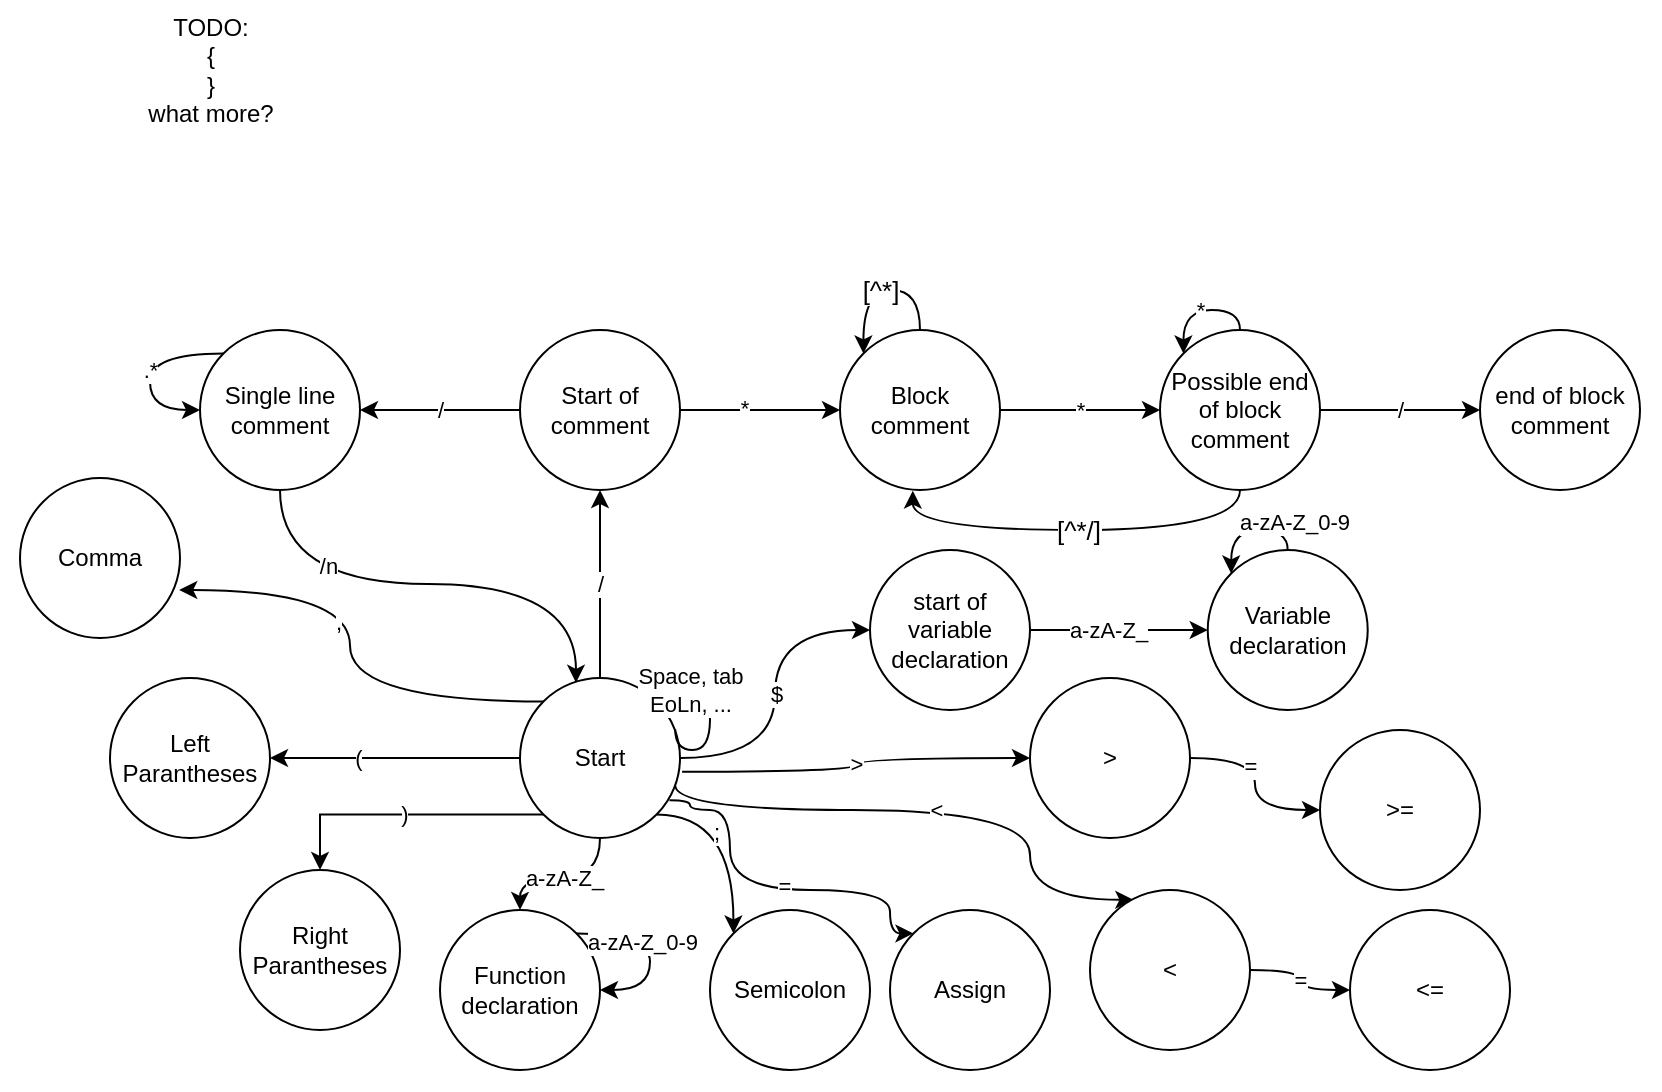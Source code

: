 <mxfile version="20.2.7" type="device"><diagram id="K8s7-1--uxv-fnHp7gmI" name="Page-1"><mxGraphModel dx="1152" dy="633" grid="1" gridSize="10" guides="1" tooltips="1" connect="1" arrows="1" fold="1" page="1" pageScale="1" pageWidth="1169" pageHeight="827" math="0" shadow="0"><root><mxCell id="0"/><mxCell id="1" parent="0"/><mxCell id="2_jEiY1cNc98h6lgS8m1-4" value="/" style="edgeStyle=orthogonalEdgeStyle;rounded=0;orthogonalLoop=1;jettySize=auto;html=1;" edge="1" parent="1" source="2_jEiY1cNc98h6lgS8m1-2" target="2_jEiY1cNc98h6lgS8m1-3"><mxGeometry relative="1" as="geometry"/></mxCell><mxCell id="2_jEiY1cNc98h6lgS8m1-27" value="" style="edgeStyle=orthogonalEdgeStyle;orthogonalLoop=1;jettySize=auto;html=1;rounded=0;" edge="1" parent="1" source="2_jEiY1cNc98h6lgS8m1-2" target="2_jEiY1cNc98h6lgS8m1-26"><mxGeometry relative="1" as="geometry"><Array as="points"><mxPoint x="470" y="414"/></Array></mxGeometry></mxCell><mxCell id="2_jEiY1cNc98h6lgS8m1-33" value="(" style="edgeLabel;html=1;align=center;verticalAlign=middle;resizable=0;points=[];" vertex="1" connectable="0" parent="2_jEiY1cNc98h6lgS8m1-27"><mxGeometry x="0.299" relative="1" as="geometry"><mxPoint as="offset"/></mxGeometry></mxCell><mxCell id="2_jEiY1cNc98h6lgS8m1-32" value=")" style="edgeStyle=orthogonalEdgeStyle;rounded=0;orthogonalLoop=1;jettySize=auto;html=1;exitX=0;exitY=1;exitDx=0;exitDy=0;" edge="1" parent="1" source="2_jEiY1cNc98h6lgS8m1-2" target="2_jEiY1cNc98h6lgS8m1-31"><mxGeometry relative="1" as="geometry"/></mxCell><mxCell id="2_jEiY1cNc98h6lgS8m1-42" value="&lt;span style=&quot;color: rgb(0, 0, 0); font-family: Helvetica; font-size: 11px; font-style: normal; font-variant-ligatures: normal; font-variant-caps: normal; font-weight: 400; letter-spacing: normal; orphans: 2; text-align: center; text-indent: 0px; text-transform: none; widows: 2; word-spacing: 0px; -webkit-text-stroke-width: 0px; background-color: rgb(255, 255, 255); text-decoration-thickness: initial; text-decoration-style: initial; text-decoration-color: initial; float: none; display: inline !important;&quot;&gt;a-zA-Z_&lt;/span&gt;" style="edgeStyle=orthogonalEdgeStyle;orthogonalLoop=1;jettySize=auto;html=1;curved=1;" edge="1" parent="1" source="2_jEiY1cNc98h6lgS8m1-2" target="2_jEiY1cNc98h6lgS8m1-41"><mxGeometry relative="1" as="geometry"/></mxCell><mxCell id="2_jEiY1cNc98h6lgS8m1-45" value="$" style="edgeStyle=orthogonalEdgeStyle;curved=1;orthogonalLoop=1;jettySize=auto;html=1;" edge="1" parent="1" source="2_jEiY1cNc98h6lgS8m1-2" target="2_jEiY1cNc98h6lgS8m1-44"><mxGeometry relative="1" as="geometry"/></mxCell><mxCell id="2_jEiY1cNc98h6lgS8m1-61" style="edgeStyle=orthogonalEdgeStyle;curved=1;orthogonalLoop=1;jettySize=auto;html=1;exitX=1;exitY=1;exitDx=0;exitDy=0;entryX=0;entryY=0;entryDx=0;entryDy=0;" edge="1" parent="1" source="2_jEiY1cNc98h6lgS8m1-2" target="2_jEiY1cNc98h6lgS8m1-59"><mxGeometry relative="1" as="geometry"><mxPoint x="800" y="520" as="targetPoint"/></mxGeometry></mxCell><mxCell id="2_jEiY1cNc98h6lgS8m1-62" value=";" style="edgeLabel;html=1;align=center;verticalAlign=middle;resizable=0;points=[];" vertex="1" connectable="0" parent="2_jEiY1cNc98h6lgS8m1-61"><mxGeometry x="-0.393" y="-8" relative="1" as="geometry"><mxPoint as="offset"/></mxGeometry></mxCell><mxCell id="2_jEiY1cNc98h6lgS8m1-65" style="edgeStyle=orthogonalEdgeStyle;curved=1;orthogonalLoop=1;jettySize=auto;html=1;exitX=0;exitY=0;exitDx=0;exitDy=0;entryX=0.995;entryY=0.7;entryDx=0;entryDy=0;entryPerimeter=0;" edge="1" parent="1" source="2_jEiY1cNc98h6lgS8m1-2" target="2_jEiY1cNc98h6lgS8m1-63"><mxGeometry relative="1" as="geometry"><mxPoint x="470" y="360" as="targetPoint"/></mxGeometry></mxCell><mxCell id="2_jEiY1cNc98h6lgS8m1-66" value="," style="edgeLabel;html=1;align=center;verticalAlign=middle;resizable=0;points=[];" vertex="1" connectable="0" parent="2_jEiY1cNc98h6lgS8m1-65"><mxGeometry x="0.152" y="6" relative="1" as="geometry"><mxPoint as="offset"/></mxGeometry></mxCell><mxCell id="2_jEiY1cNc98h6lgS8m1-68" style="edgeStyle=orthogonalEdgeStyle;curved=1;orthogonalLoop=1;jettySize=auto;html=1;entryX=0;entryY=0;entryDx=0;entryDy=0;exitX=0.934;exitY=0.764;exitDx=0;exitDy=0;exitPerimeter=0;" edge="1" parent="1" source="2_jEiY1cNc98h6lgS8m1-2" target="2_jEiY1cNc98h6lgS8m1-67"><mxGeometry relative="1" as="geometry"><mxPoint x="630" y="430" as="sourcePoint"/><Array as="points"><mxPoint x="630" y="435"/><mxPoint x="630" y="440"/><mxPoint x="650" y="440"/><mxPoint x="650" y="480"/><mxPoint x="730" y="480"/><mxPoint x="730" y="502"/></Array></mxGeometry></mxCell><mxCell id="2_jEiY1cNc98h6lgS8m1-69" value="=" style="edgeLabel;html=1;align=center;verticalAlign=middle;resizable=0;points=[];" vertex="1" connectable="0" parent="2_jEiY1cNc98h6lgS8m1-68"><mxGeometry x="0.076" y="2" relative="1" as="geometry"><mxPoint as="offset"/></mxGeometry></mxCell><mxCell id="2_jEiY1cNc98h6lgS8m1-78" value="&amp;gt;" style="edgeStyle=orthogonalEdgeStyle;curved=1;orthogonalLoop=1;jettySize=auto;html=1;exitX=1.013;exitY=0.586;exitDx=0;exitDy=0;entryX=0;entryY=0.5;entryDx=0;entryDy=0;exitPerimeter=0;" edge="1" parent="1" source="2_jEiY1cNc98h6lgS8m1-2" target="2_jEiY1cNc98h6lgS8m1-71"><mxGeometry relative="1" as="geometry"/></mxCell><mxCell id="2_jEiY1cNc98h6lgS8m1-81" value="&amp;lt;" style="edgeStyle=orthogonalEdgeStyle;curved=1;orthogonalLoop=1;jettySize=auto;html=1;exitX=0.97;exitY=0.671;exitDx=0;exitDy=0;entryX=0.271;entryY=0.061;entryDx=0;entryDy=0;entryPerimeter=0;exitPerimeter=0;" edge="1" parent="1" source="2_jEiY1cNc98h6lgS8m1-2" target="2_jEiY1cNc98h6lgS8m1-72"><mxGeometry relative="1" as="geometry"><Array as="points"><mxPoint x="623" y="440"/><mxPoint x="800" y="440"/><mxPoint x="800" y="485"/></Array></mxGeometry></mxCell><mxCell id="2_jEiY1cNc98h6lgS8m1-2" value="Start" style="ellipse;whiteSpace=wrap;html=1;aspect=fixed;" vertex="1" parent="1"><mxGeometry x="545" y="374" width="80" height="80" as="geometry"/></mxCell><mxCell id="2_jEiY1cNc98h6lgS8m1-9" value="/" style="edgeStyle=orthogonalEdgeStyle;curved=1;orthogonalLoop=1;jettySize=auto;html=1;" edge="1" parent="1" source="2_jEiY1cNc98h6lgS8m1-3" target="2_jEiY1cNc98h6lgS8m1-8"><mxGeometry relative="1" as="geometry"/></mxCell><mxCell id="2_jEiY1cNc98h6lgS8m1-13" value="" style="edgeStyle=orthogonalEdgeStyle;curved=1;orthogonalLoop=1;jettySize=auto;html=1;" edge="1" parent="1" source="2_jEiY1cNc98h6lgS8m1-3" target="2_jEiY1cNc98h6lgS8m1-12"><mxGeometry relative="1" as="geometry"/></mxCell><mxCell id="2_jEiY1cNc98h6lgS8m1-14" value="*" style="edgeLabel;html=1;align=center;verticalAlign=middle;resizable=0;points=[];" vertex="1" connectable="0" parent="2_jEiY1cNc98h6lgS8m1-13"><mxGeometry x="-0.204" y="1" relative="1" as="geometry"><mxPoint as="offset"/></mxGeometry></mxCell><mxCell id="2_jEiY1cNc98h6lgS8m1-3" value="Start of comment" style="ellipse;whiteSpace=wrap;html=1;aspect=fixed;" vertex="1" parent="1"><mxGeometry x="545" y="200" width="80" height="80" as="geometry"/></mxCell><mxCell id="2_jEiY1cNc98h6lgS8m1-6" value="Space, tab&lt;br&gt;EoLn, ..." style="edgeStyle=orthogonalEdgeStyle;curved=1;orthogonalLoop=1;jettySize=auto;html=1;exitX=0.97;exitY=0.32;exitDx=0;exitDy=0;exitPerimeter=0;entryX=0.79;entryY=0.065;entryDx=0;entryDy=0;entryPerimeter=0;" edge="1" parent="1" source="2_jEiY1cNc98h6lgS8m1-2" target="2_jEiY1cNc98h6lgS8m1-2"><mxGeometry x="0.518" y="1" relative="1" as="geometry"><mxPoint x="650" y="390" as="targetPoint"/><Array as="points"><mxPoint x="623" y="410"/><mxPoint x="640" y="410"/><mxPoint x="640" y="379"/></Array><mxPoint as="offset"/></mxGeometry></mxCell><mxCell id="2_jEiY1cNc98h6lgS8m1-22" style="edgeStyle=orthogonalEdgeStyle;orthogonalLoop=1;jettySize=auto;html=1;exitX=0.5;exitY=1;exitDx=0;exitDy=0;entryX=0.35;entryY=0.03;entryDx=0;entryDy=0;entryPerimeter=0;curved=1;" edge="1" parent="1" source="2_jEiY1cNc98h6lgS8m1-8" target="2_jEiY1cNc98h6lgS8m1-2"><mxGeometry relative="1" as="geometry"/></mxCell><mxCell id="2_jEiY1cNc98h6lgS8m1-23" value="/n" style="edgeLabel;html=1;align=center;verticalAlign=middle;resizable=0;points=[];" vertex="1" connectable="0" parent="2_jEiY1cNc98h6lgS8m1-22"><mxGeometry x="-0.42" y="9" relative="1" as="geometry"><mxPoint as="offset"/></mxGeometry></mxCell><mxCell id="2_jEiY1cNc98h6lgS8m1-8" value="Single line comment" style="ellipse;whiteSpace=wrap;html=1;aspect=fixed;fillStyle=solid;" vertex="1" parent="1"><mxGeometry x="385" y="200" width="80" height="80" as="geometry"/></mxCell><mxCell id="2_jEiY1cNc98h6lgS8m1-10" value=".*" style="edgeStyle=orthogonalEdgeStyle;curved=1;orthogonalLoop=1;jettySize=auto;html=1;exitX=0;exitY=0;exitDx=0;exitDy=0;entryX=0;entryY=0.5;entryDx=0;entryDy=0;" edge="1" parent="1" source="2_jEiY1cNc98h6lgS8m1-8" target="2_jEiY1cNc98h6lgS8m1-8"><mxGeometry relative="1" as="geometry"><Array as="points"><mxPoint x="360" y="212"/><mxPoint x="360" y="240"/></Array></mxGeometry></mxCell><mxCell id="2_jEiY1cNc98h6lgS8m1-17" value="*" style="edgeStyle=orthogonalEdgeStyle;curved=1;orthogonalLoop=1;jettySize=auto;html=1;" edge="1" parent="1" source="2_jEiY1cNc98h6lgS8m1-12" target="2_jEiY1cNc98h6lgS8m1-16"><mxGeometry relative="1" as="geometry"/></mxCell><mxCell id="2_jEiY1cNc98h6lgS8m1-12" value="Block comment" style="ellipse;whiteSpace=wrap;html=1;aspect=fixed;" vertex="1" parent="1"><mxGeometry x="705" y="200" width="80" height="80" as="geometry"/></mxCell><mxCell id="2_jEiY1cNc98h6lgS8m1-15" value="&lt;pre style=&quot;margin: 0px; padding: var(--su12); border: 0px; font-style: normal; font-variant-ligatures: normal; font-variant-caps: normal; font-variant-numeric: inherit; font-variant-east-asian: inherit; font-weight: 400; font-stretch: inherit; line-height: var(--lh-md); font-family: var(--ff-mono); font-size: var(--fs-body1); vertical-align: baseline; box-sizing: inherit; width: auto; max-height: 600px; overflow: auto; background-color: var(--highlight-bg); border-radius: var(--br-md); color: var(--highlight-color); overflow-wrap: normal; letter-spacing: normal; orphans: 2; text-align: left; text-indent: 0px; text-transform: none; widows: 2; word-spacing: 0px; -webkit-text-stroke-width: 0px; text-decoration-thickness: initial; text-decoration-style: initial; text-decoration-color: initial;&quot; class=&quot;default s-code-block&quot;&gt;&lt;code style=&quot;margin: 0px; padding: 0px; border: 0px; font-style: inherit; font-variant: inherit; font-weight: inherit; font-stretch: inherit; line-height: inherit; font-family: inherit; font-size: var(--fs-body1); vertical-align: baseline; box-sizing: inherit; background-color: transparent;&quot; class=&quot;hljs language-css&quot;&gt;&lt;span style=&quot;margin: 0px; padding: 0px; border: 0px; font-style: inherit; font-variant: inherit; font-weight: inherit; font-stretch: inherit; line-height: inherit; font-family: inherit; font-size: 13px; vertical-align: baseline; box-sizing: inherit; color: var(--highlight-variable);&quot; class=&quot;hljs-selector-attr&quot;&gt;[^*]&lt;/span&gt;&lt;/code&gt;&lt;/pre&gt;" style="edgeStyle=orthogonalEdgeStyle;curved=1;orthogonalLoop=1;jettySize=auto;html=1;exitX=0.5;exitY=0;exitDx=0;exitDy=0;entryX=0;entryY=0;entryDx=0;entryDy=0;" edge="1" parent="1" source="2_jEiY1cNc98h6lgS8m1-12" target="2_jEiY1cNc98h6lgS8m1-12"><mxGeometry relative="1" as="geometry"><Array as="points"><mxPoint x="745" y="180"/><mxPoint x="717" y="180"/></Array></mxGeometry></mxCell><mxCell id="2_jEiY1cNc98h6lgS8m1-18" value="&lt;pre style=&quot;color: var(--highlight-color); font-size: var(--fs-body1); font-style: normal; font-variant-ligatures: normal; font-variant-caps: normal; font-weight: 400; letter-spacing: normal; orphans: 2; text-indent: 0px; text-transform: none; widows: 2; word-spacing: 0px; -webkit-text-stroke-width: 0px; text-decoration-thickness: initial; text-decoration-style: initial; text-decoration-color: initial; margin: 0px; padding: var(--su12); border: 0px; font-variant-numeric: inherit; font-variant-east-asian: inherit; font-stretch: inherit; line-height: var(--lh-md); font-family: var(--ff-mono); vertical-align: baseline; box-sizing: inherit; width: auto; max-height: 600px; overflow: auto; background-color: var(--highlight-bg); border-radius: var(--br-md); overflow-wrap: normal; text-align: left;&quot; class=&quot;default s-code-block&quot;&gt;&lt;code style=&quot;margin: 0px; padding: 0px; border: 0px; font-style: inherit; font-variant: inherit; font-weight: inherit; font-stretch: inherit; line-height: inherit; font-family: inherit; font-size: var(--fs-body1); vertical-align: baseline; box-sizing: inherit; background-color: transparent;&quot; class=&quot;hljs language-css&quot;&gt;&lt;span style=&quot;margin: 0px; padding: 0px; border: 0px; font-style: inherit; font-variant: inherit; font-weight: inherit; font-stretch: inherit; line-height: inherit; font-family: inherit; font-size: 13px; vertical-align: baseline; box-sizing: inherit; color: var(--highlight-variable);&quot; class=&quot;hljs-selector-attr&quot;&gt;[^*/]&lt;/span&gt;&lt;/code&gt;&lt;/pre&gt;" style="edgeStyle=orthogonalEdgeStyle;curved=1;orthogonalLoop=1;jettySize=auto;html=1;exitX=0.5;exitY=1;exitDx=0;exitDy=0;entryX=0.455;entryY=1.004;entryDx=0;entryDy=0;entryPerimeter=0;" edge="1" parent="1" source="2_jEiY1cNc98h6lgS8m1-16" target="2_jEiY1cNc98h6lgS8m1-12"><mxGeometry relative="1" as="geometry"/></mxCell><mxCell id="2_jEiY1cNc98h6lgS8m1-20" value="/" style="edgeStyle=orthogonalEdgeStyle;curved=1;orthogonalLoop=1;jettySize=auto;html=1;" edge="1" parent="1" source="2_jEiY1cNc98h6lgS8m1-16" target="2_jEiY1cNc98h6lgS8m1-19"><mxGeometry relative="1" as="geometry"/></mxCell><mxCell id="2_jEiY1cNc98h6lgS8m1-16" value="Possible end of block comment" style="ellipse;whiteSpace=wrap;html=1;aspect=fixed;" vertex="1" parent="1"><mxGeometry x="865" y="200" width="80" height="80" as="geometry"/></mxCell><mxCell id="2_jEiY1cNc98h6lgS8m1-19" value="end of block comment" style="ellipse;whiteSpace=wrap;html=1;aspect=fixed;" vertex="1" parent="1"><mxGeometry x="1025" y="200" width="80" height="80" as="geometry"/></mxCell><mxCell id="2_jEiY1cNc98h6lgS8m1-21" value="*" style="edgeStyle=orthogonalEdgeStyle;curved=1;orthogonalLoop=1;jettySize=auto;html=1;exitX=0.5;exitY=0;exitDx=0;exitDy=0;entryX=0;entryY=0;entryDx=0;entryDy=0;" edge="1" parent="1" source="2_jEiY1cNc98h6lgS8m1-16" target="2_jEiY1cNc98h6lgS8m1-16"><mxGeometry relative="1" as="geometry"><Array as="points"><mxPoint x="905" y="190"/><mxPoint x="877" y="190"/></Array></mxGeometry></mxCell><mxCell id="2_jEiY1cNc98h6lgS8m1-24" value="" style="shape=image;html=1;verticalAlign=top;verticalLabelPosition=bottom;labelBackgroundColor=#ffffff;imageAspect=0;aspect=fixed;image=https://cdn4.iconfinder.com/data/icons/ionicons/512/icon-ios7-circle-outline-128.png;fillStyle=solid;" vertex="1" parent="1"><mxGeometry x="375" y="190" width="100" height="100" as="geometry"/></mxCell><mxCell id="2_jEiY1cNc98h6lgS8m1-25" value="" style="shape=image;html=1;verticalAlign=top;verticalLabelPosition=bottom;labelBackgroundColor=#ffffff;imageAspect=0;aspect=fixed;image=https://cdn4.iconfinder.com/data/icons/ionicons/512/icon-ios7-circle-outline-128.png;fillStyle=solid;" vertex="1" parent="1"><mxGeometry x="1015" y="190" width="100" height="100" as="geometry"/></mxCell><mxCell id="2_jEiY1cNc98h6lgS8m1-26" value="Left&lt;br&gt;Parantheses" style="ellipse;whiteSpace=wrap;html=1;aspect=fixed;" vertex="1" parent="1"><mxGeometry x="340" y="374" width="80" height="80" as="geometry"/></mxCell><mxCell id="2_jEiY1cNc98h6lgS8m1-28" value="" style="shape=image;html=1;verticalAlign=top;verticalLabelPosition=bottom;labelBackgroundColor=#ffffff;imageAspect=0;aspect=fixed;image=https://cdn4.iconfinder.com/data/icons/ionicons/512/icon-ios7-circle-outline-128.png;fillStyle=solid;" vertex="1" parent="1"><mxGeometry x="330" y="364" width="100" height="100" as="geometry"/></mxCell><mxCell id="2_jEiY1cNc98h6lgS8m1-31" value="Right&lt;br&gt;Parantheses" style="ellipse;whiteSpace=wrap;html=1;aspect=fixed;" vertex="1" parent="1"><mxGeometry x="405" y="470" width="80" height="80" as="geometry"/></mxCell><mxCell id="2_jEiY1cNc98h6lgS8m1-35" value="" style="shape=image;html=1;verticalAlign=top;verticalLabelPosition=bottom;labelBackgroundColor=#ffffff;imageAspect=0;aspect=fixed;image=https://cdn4.iconfinder.com/data/icons/ionicons/512/icon-ios7-circle-outline-128.png;fillStyle=solid;" vertex="1" parent="1"><mxGeometry x="395" y="460" width="100" height="100" as="geometry"/></mxCell><mxCell id="2_jEiY1cNc98h6lgS8m1-41" value="Function declaration" style="ellipse;whiteSpace=wrap;html=1;aspect=fixed;" vertex="1" parent="1"><mxGeometry x="505" y="490" width="80" height="80" as="geometry"/></mxCell><mxCell id="2_jEiY1cNc98h6lgS8m1-49" value="&lt;span style=&quot;color: rgb(0, 0, 0); font-family: Helvetica; font-size: 11px; font-style: normal; font-variant-ligatures: normal; font-variant-caps: normal; font-weight: 400; letter-spacing: normal; orphans: 2; text-align: center; text-indent: 0px; text-transform: none; widows: 2; word-spacing: 0px; -webkit-text-stroke-width: 0px; background-color: rgb(255, 255, 255); text-decoration-thickness: initial; text-decoration-style: initial; text-decoration-color: initial; float: none; display: inline !important;&quot;&gt;a-zA-Z_&lt;/span&gt;" style="edgeStyle=orthogonalEdgeStyle;curved=1;orthogonalLoop=1;jettySize=auto;html=1;" edge="1" parent="1" source="2_jEiY1cNc98h6lgS8m1-44" target="2_jEiY1cNc98h6lgS8m1-48"><mxGeometry x="-0.125" relative="1" as="geometry"><mxPoint as="offset"/></mxGeometry></mxCell><mxCell id="2_jEiY1cNc98h6lgS8m1-54" value="&lt;span style=&quot;color: rgba(0, 0, 0, 0); font-family: monospace; font-size: 0px; text-align: start; background-color: rgb(248, 249, 250);&quot;&gt;%3CmxGraphModel%3E%3Croot%3E%3CmxCell%20id%3D%220%22%2F%3E%3CmxCell%20id%3D%221%22%20parent%3D%220%22%2F%3E%3CmxCell%20id%3D%222%22%20value%3D%22a-zA-Z_0-9%22%20style%3D%22edgeLabel%3Bhtml%3D1%3Balign%3Dcenter%3BverticalAlign%3Dmiddle%3Bresizable%3D0%3Bpoints%3D%5B%5D%3B%22%20vertex%3D%221%22%20connectable%3D%220%22%20parent%3D%221%22%3E%3CmxGeometry%20x%3D%22888.856%22%20y%3D%22374%22%20as%3D%22geometry%22%3E%3CmxPoint%20y%3D%22-14%22%20as%3D%22offset%22%2F%3E%3C%2FmxGeometry%3E%3C%2FmxCell%3E%3C%2Froot%3E%3C%2FmxGraphModel%3E&lt;/span&gt;" style="edgeLabel;html=1;align=center;verticalAlign=middle;resizable=0;points=[];" vertex="1" connectable="0" parent="2_jEiY1cNc98h6lgS8m1-49"><mxGeometry x="-0.146" y="2" relative="1" as="geometry"><mxPoint as="offset"/></mxGeometry></mxCell><mxCell id="2_jEiY1cNc98h6lgS8m1-44" value="start of variable&lt;br&gt;declaration" style="ellipse;whiteSpace=wrap;html=1;aspect=fixed;" vertex="1" parent="1"><mxGeometry x="720" y="310" width="80" height="80" as="geometry"/></mxCell><mxCell id="2_jEiY1cNc98h6lgS8m1-48" value="Variable&lt;br&gt;declaration" style="ellipse;whiteSpace=wrap;html=1;aspect=fixed;" vertex="1" parent="1"><mxGeometry x="888.86" y="310" width="80" height="80" as="geometry"/></mxCell><mxCell id="2_jEiY1cNc98h6lgS8m1-50" style="edgeStyle=orthogonalEdgeStyle;curved=1;orthogonalLoop=1;jettySize=auto;html=1;exitX=0.5;exitY=0;exitDx=0;exitDy=0;entryX=0;entryY=0;entryDx=0;entryDy=0;" edge="1" parent="1" source="2_jEiY1cNc98h6lgS8m1-48" target="2_jEiY1cNc98h6lgS8m1-48"><mxGeometry relative="1" as="geometry"><Array as="points"><mxPoint x="929" y="300"/><mxPoint x="901" y="300"/></Array></mxGeometry></mxCell><mxCell id="2_jEiY1cNc98h6lgS8m1-51" value="a-zA-Z_0-9" style="edgeLabel;html=1;align=center;verticalAlign=middle;resizable=0;points=[];" vertex="1" connectable="0" parent="1"><mxGeometry x="959.996" y="340" as="geometry"><mxPoint x="-28" y="-44" as="offset"/></mxGeometry></mxCell><mxCell id="2_jEiY1cNc98h6lgS8m1-52" value="" style="shape=image;html=1;verticalAlign=top;verticalLabelPosition=bottom;labelBackgroundColor=#ffffff;imageAspect=0;aspect=fixed;image=https://cdn4.iconfinder.com/data/icons/ionicons/512/icon-ios7-circle-outline-128.png;fillStyle=solid;" vertex="1" parent="1"><mxGeometry x="878.86" y="300" width="100" height="100" as="geometry"/></mxCell><mxCell id="2_jEiY1cNc98h6lgS8m1-53" value="" style="shape=image;html=1;verticalAlign=top;verticalLabelPosition=bottom;labelBackgroundColor=#ffffff;imageAspect=0;aspect=fixed;image=https://cdn4.iconfinder.com/data/icons/ionicons/512/icon-ios7-circle-outline-128.png;fillStyle=solid;" vertex="1" parent="1"><mxGeometry x="495" y="480" width="100" height="100" as="geometry"/></mxCell><mxCell id="2_jEiY1cNc98h6lgS8m1-55" style="edgeStyle=orthogonalEdgeStyle;curved=1;orthogonalLoop=1;jettySize=auto;html=1;exitX=1;exitY=0;exitDx=0;exitDy=0;entryX=1;entryY=0.5;entryDx=0;entryDy=0;" edge="1" parent="1" source="2_jEiY1cNc98h6lgS8m1-41" target="2_jEiY1cNc98h6lgS8m1-41"><mxGeometry relative="1" as="geometry"><Array as="points"><mxPoint x="610" y="502"/><mxPoint x="610" y="530"/></Array></mxGeometry></mxCell><mxCell id="2_jEiY1cNc98h6lgS8m1-57" value="a-zA-Z_0-9" style="edgeLabel;html=1;align=center;verticalAlign=middle;resizable=0;points=[];" vertex="1" connectable="0" parent="2_jEiY1cNc98h6lgS8m1-55"><mxGeometry x="-0.098" y="-4" relative="1" as="geometry"><mxPoint as="offset"/></mxGeometry></mxCell><mxCell id="2_jEiY1cNc98h6lgS8m1-59" value="Semicolon" style="ellipse;whiteSpace=wrap;html=1;aspect=fixed;" vertex="1" parent="1"><mxGeometry x="640" y="490" width="80" height="80" as="geometry"/></mxCell><mxCell id="2_jEiY1cNc98h6lgS8m1-60" value="" style="shape=image;html=1;verticalAlign=top;verticalLabelPosition=bottom;labelBackgroundColor=#ffffff;imageAspect=0;aspect=fixed;image=https://cdn4.iconfinder.com/data/icons/ionicons/512/icon-ios7-circle-outline-128.png;fillStyle=solid;" vertex="1" parent="1"><mxGeometry x="630" y="480" width="100" height="100" as="geometry"/></mxCell><mxCell id="2_jEiY1cNc98h6lgS8m1-63" value="Comma" style="ellipse;whiteSpace=wrap;html=1;aspect=fixed;" vertex="1" parent="1"><mxGeometry x="295" y="274" width="80" height="80" as="geometry"/></mxCell><mxCell id="2_jEiY1cNc98h6lgS8m1-64" value="" style="shape=image;html=1;verticalAlign=top;verticalLabelPosition=bottom;labelBackgroundColor=#ffffff;imageAspect=0;aspect=fixed;image=https://cdn4.iconfinder.com/data/icons/ionicons/512/icon-ios7-circle-outline-128.png;fillStyle=solid;" vertex="1" parent="1"><mxGeometry x="285" y="264" width="100" height="100" as="geometry"/></mxCell><mxCell id="2_jEiY1cNc98h6lgS8m1-67" value="Assign" style="ellipse;whiteSpace=wrap;html=1;aspect=fixed;" vertex="1" parent="1"><mxGeometry x="730" y="490" width="80" height="80" as="geometry"/></mxCell><mxCell id="2_jEiY1cNc98h6lgS8m1-70" value="" style="shape=image;html=1;verticalAlign=top;verticalLabelPosition=bottom;labelBackgroundColor=#ffffff;imageAspect=0;aspect=fixed;image=https://cdn4.iconfinder.com/data/icons/ionicons/512/icon-ios7-circle-outline-128.png;fillStyle=solid;" vertex="1" parent="1"><mxGeometry x="720" y="480" width="100" height="100" as="geometry"/></mxCell><mxCell id="2_jEiY1cNc98h6lgS8m1-76" style="edgeStyle=orthogonalEdgeStyle;curved=1;orthogonalLoop=1;jettySize=auto;html=1;exitX=1;exitY=0.5;exitDx=0;exitDy=0;entryX=0;entryY=0.5;entryDx=0;entryDy=0;" edge="1" parent="1" source="2_jEiY1cNc98h6lgS8m1-71" target="2_jEiY1cNc98h6lgS8m1-73"><mxGeometry relative="1" as="geometry"/></mxCell><mxCell id="2_jEiY1cNc98h6lgS8m1-77" value="=" style="edgeLabel;html=1;align=center;verticalAlign=middle;resizable=0;points=[];" vertex="1" connectable="0" parent="2_jEiY1cNc98h6lgS8m1-76"><mxGeometry x="-0.205" y="-3" relative="1" as="geometry"><mxPoint as="offset"/></mxGeometry></mxCell><mxCell id="2_jEiY1cNc98h6lgS8m1-71" value="&amp;gt;" style="ellipse;whiteSpace=wrap;html=1;aspect=fixed;" vertex="1" parent="1"><mxGeometry x="800" y="374" width="80" height="80" as="geometry"/></mxCell><mxCell id="2_jEiY1cNc98h6lgS8m1-75" value="=" style="edgeStyle=orthogonalEdgeStyle;curved=1;orthogonalLoop=1;jettySize=auto;html=1;exitX=1;exitY=0.5;exitDx=0;exitDy=0;entryX=0;entryY=0.5;entryDx=0;entryDy=0;" edge="1" parent="1" source="2_jEiY1cNc98h6lgS8m1-72" target="2_jEiY1cNc98h6lgS8m1-74"><mxGeometry relative="1" as="geometry"/></mxCell><mxCell id="2_jEiY1cNc98h6lgS8m1-72" value="&amp;lt;" style="ellipse;whiteSpace=wrap;html=1;aspect=fixed;" vertex="1" parent="1"><mxGeometry x="830" y="480" width="80" height="80" as="geometry"/></mxCell><mxCell id="2_jEiY1cNc98h6lgS8m1-73" value="&amp;gt;=" style="ellipse;whiteSpace=wrap;html=1;aspect=fixed;" vertex="1" parent="1"><mxGeometry x="945" y="400" width="80" height="80" as="geometry"/></mxCell><mxCell id="2_jEiY1cNc98h6lgS8m1-74" value="&amp;lt;=" style="ellipse;whiteSpace=wrap;html=1;aspect=fixed;" vertex="1" parent="1"><mxGeometry x="960" y="490" width="80" height="80" as="geometry"/></mxCell><mxCell id="2_jEiY1cNc98h6lgS8m1-82" value="" style="shape=image;html=1;verticalAlign=top;verticalLabelPosition=bottom;labelBackgroundColor=#ffffff;imageAspect=0;aspect=fixed;image=https://cdn4.iconfinder.com/data/icons/ionicons/512/icon-ios7-circle-outline-128.png;fillStyle=solid;" vertex="1" parent="1"><mxGeometry x="820" y="470" width="100" height="100" as="geometry"/></mxCell><mxCell id="2_jEiY1cNc98h6lgS8m1-83" value="" style="shape=image;html=1;verticalAlign=top;verticalLabelPosition=bottom;labelBackgroundColor=#ffffff;imageAspect=0;aspect=fixed;image=https://cdn4.iconfinder.com/data/icons/ionicons/512/icon-ios7-circle-outline-128.png;fillStyle=solid;" vertex="1" parent="1"><mxGeometry x="790" y="364" width="100" height="100" as="geometry"/></mxCell><mxCell id="2_jEiY1cNc98h6lgS8m1-84" value="" style="shape=image;html=1;verticalAlign=top;verticalLabelPosition=bottom;labelBackgroundColor=#ffffff;imageAspect=0;aspect=fixed;image=https://cdn4.iconfinder.com/data/icons/ionicons/512/icon-ios7-circle-outline-128.png;fillStyle=solid;" vertex="1" parent="1"><mxGeometry x="950" y="480" width="100" height="100" as="geometry"/></mxCell><mxCell id="2_jEiY1cNc98h6lgS8m1-85" value="" style="shape=image;html=1;verticalAlign=top;verticalLabelPosition=bottom;labelBackgroundColor=#ffffff;imageAspect=0;aspect=fixed;image=https://cdn4.iconfinder.com/data/icons/ionicons/512/icon-ios7-circle-outline-128.png;fillStyle=solid;" vertex="1" parent="1"><mxGeometry x="935" y="390" width="100" height="100" as="geometry"/></mxCell><mxCell id="2_jEiY1cNc98h6lgS8m1-86" value="TODO:&lt;br&gt;{&lt;br&gt;}&lt;br&gt;what more?" style="text;html=1;align=center;verticalAlign=middle;resizable=0;points=[];autosize=1;strokeColor=none;fillColor=none;" vertex="1" parent="1"><mxGeometry x="345" y="35" width="90" height="70" as="geometry"/></mxCell></root></mxGraphModel></diagram></mxfile>
